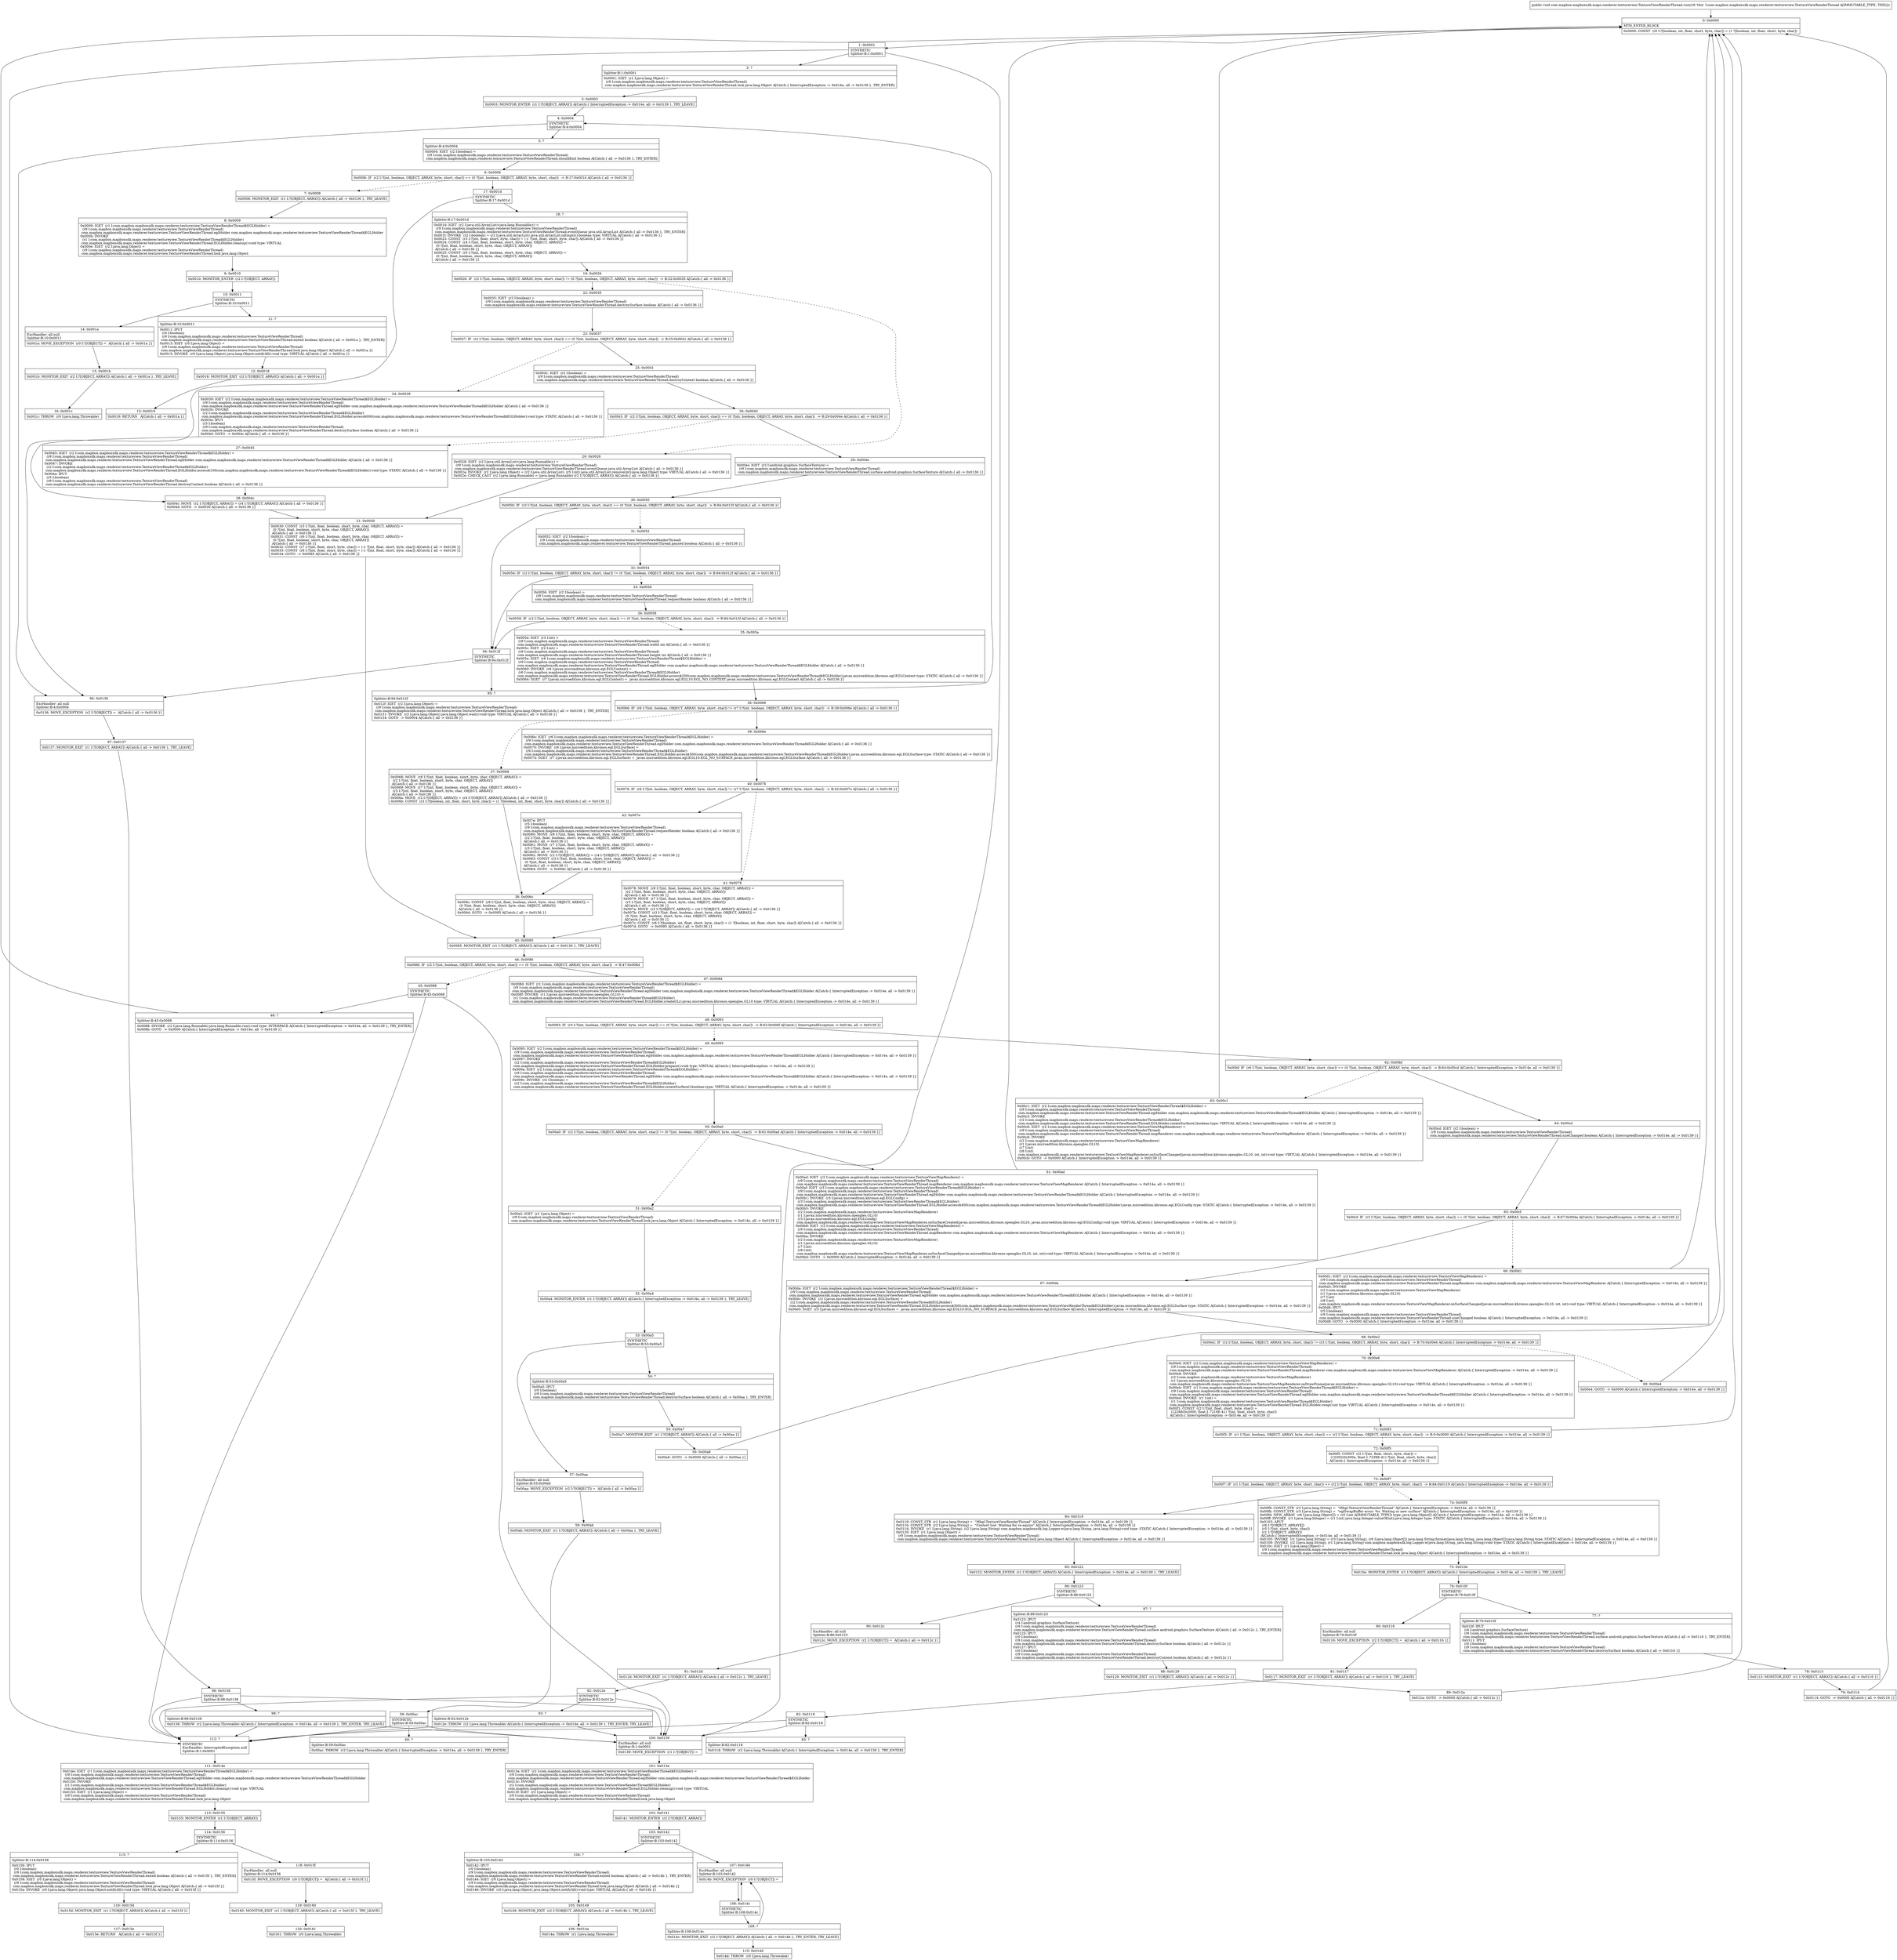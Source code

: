 digraph "CFG forcom.mapbox.mapboxsdk.maps.renderer.textureview.TextureViewRenderThread.run()V" {
Node_0 [shape=record,label="{0\:\ 0x0000|MTH_ENTER_BLOCK\l|0x0000: CONST  (r0 I:?[boolean, int, float, short, byte, char]) = (1 ?[boolean, int, float, short, byte, char]) \l}"];
Node_1 [shape=record,label="{1\:\ 0x0001|SYNTHETIC\lSplitter:B:1:0x0001\l}"];
Node_2 [shape=record,label="{2\:\ ?|Splitter:B:1:0x0001\l|0x0001: IGET  (r1 I:java.lang.Object) = \l  (r9 I:com.mapbox.mapboxsdk.maps.renderer.textureview.TextureViewRenderThread)\l com.mapbox.mapboxsdk.maps.renderer.textureview.TextureViewRenderThread.lock java.lang.Object A[Catch:\{ InterruptedException \-\> 0x014e, all \-\> 0x0139 \}, TRY_ENTER]\l}"];
Node_3 [shape=record,label="{3\:\ 0x0003|0x0003: MONITOR_ENTER  (r1 I:?[OBJECT, ARRAY]) A[Catch:\{ InterruptedException \-\> 0x014e, all \-\> 0x0139 \}, TRY_LEAVE]\l}"];
Node_4 [shape=record,label="{4\:\ 0x0004|SYNTHETIC\lSplitter:B:4:0x0004\l}"];
Node_5 [shape=record,label="{5\:\ ?|Splitter:B:4:0x0004\l|0x0004: IGET  (r2 I:boolean) = \l  (r9 I:com.mapbox.mapboxsdk.maps.renderer.textureview.TextureViewRenderThread)\l com.mapbox.mapboxsdk.maps.renderer.textureview.TextureViewRenderThread.shouldExit boolean A[Catch:\{ all \-\> 0x0136 \}, TRY_ENTER]\l}"];
Node_6 [shape=record,label="{6\:\ 0x0006|0x0006: IF  (r2 I:?[int, boolean, OBJECT, ARRAY, byte, short, char]) == (0 ?[int, boolean, OBJECT, ARRAY, byte, short, char])  \-\> B:17:0x001d A[Catch:\{ all \-\> 0x0136 \}]\l}"];
Node_7 [shape=record,label="{7\:\ 0x0008|0x0008: MONITOR_EXIT  (r1 I:?[OBJECT, ARRAY]) A[Catch:\{ all \-\> 0x0136 \}, TRY_LEAVE]\l}"];
Node_8 [shape=record,label="{8\:\ 0x0009|0x0009: IGET  (r1 I:com.mapbox.mapboxsdk.maps.renderer.textureview.TextureViewRenderThread$EGLHolder) = \l  (r9 I:com.mapbox.mapboxsdk.maps.renderer.textureview.TextureViewRenderThread)\l com.mapbox.mapboxsdk.maps.renderer.textureview.TextureViewRenderThread.eglHolder com.mapbox.mapboxsdk.maps.renderer.textureview.TextureViewRenderThread$EGLHolder \l0x000b: INVOKE  \l  (r1 I:com.mapbox.mapboxsdk.maps.renderer.textureview.TextureViewRenderThread$EGLHolder)\l com.mapbox.mapboxsdk.maps.renderer.textureview.TextureViewRenderThread.EGLHolder.cleanup():void type: VIRTUAL \l0x000e: IGET  (r2 I:java.lang.Object) = \l  (r9 I:com.mapbox.mapboxsdk.maps.renderer.textureview.TextureViewRenderThread)\l com.mapbox.mapboxsdk.maps.renderer.textureview.TextureViewRenderThread.lock java.lang.Object \l}"];
Node_9 [shape=record,label="{9\:\ 0x0010|0x0010: MONITOR_ENTER  (r2 I:?[OBJECT, ARRAY]) \l}"];
Node_10 [shape=record,label="{10\:\ 0x0011|SYNTHETIC\lSplitter:B:10:0x0011\l}"];
Node_11 [shape=record,label="{11\:\ ?|Splitter:B:10:0x0011\l|0x0011: IPUT  \l  (r0 I:boolean)\l  (r9 I:com.mapbox.mapboxsdk.maps.renderer.textureview.TextureViewRenderThread)\l com.mapbox.mapboxsdk.maps.renderer.textureview.TextureViewRenderThread.exited boolean A[Catch:\{ all \-\> 0x001a \}, TRY_ENTER]\l0x0013: IGET  (r0 I:java.lang.Object) = \l  (r9 I:com.mapbox.mapboxsdk.maps.renderer.textureview.TextureViewRenderThread)\l com.mapbox.mapboxsdk.maps.renderer.textureview.TextureViewRenderThread.lock java.lang.Object A[Catch:\{ all \-\> 0x001a \}]\l0x0015: INVOKE  (r0 I:java.lang.Object) java.lang.Object.notifyAll():void type: VIRTUAL A[Catch:\{ all \-\> 0x001a \}]\l}"];
Node_12 [shape=record,label="{12\:\ 0x0018|0x0018: MONITOR_EXIT  (r2 I:?[OBJECT, ARRAY]) A[Catch:\{ all \-\> 0x001a \}]\l}"];
Node_13 [shape=record,label="{13\:\ 0x0019|0x0019: RETURN   A[Catch:\{ all \-\> 0x001a \}]\l}"];
Node_14 [shape=record,label="{14\:\ 0x001a|ExcHandler: all null\lSplitter:B:10:0x0011\l|0x001a: MOVE_EXCEPTION  (r0 I:?[OBJECT]) =  A[Catch:\{ all \-\> 0x001a \}]\l}"];
Node_15 [shape=record,label="{15\:\ 0x001b|0x001b: MONITOR_EXIT  (r2 I:?[OBJECT, ARRAY]) A[Catch:\{ all \-\> 0x001a \}, TRY_LEAVE]\l}"];
Node_16 [shape=record,label="{16\:\ 0x001c|0x001c: THROW  (r0 I:java.lang.Throwable) \l}"];
Node_17 [shape=record,label="{17\:\ 0x001d|SYNTHETIC\lSplitter:B:17:0x001d\l}"];
Node_18 [shape=record,label="{18\:\ ?|Splitter:B:17:0x001d\l|0x001d: IGET  (r2 I:java.util.ArrayList\<java.lang.Runnable\>) = \l  (r9 I:com.mapbox.mapboxsdk.maps.renderer.textureview.TextureViewRenderThread)\l com.mapbox.mapboxsdk.maps.renderer.textureview.TextureViewRenderThread.eventQueue java.util.ArrayList A[Catch:\{ all \-\> 0x0136 \}, TRY_ENTER]\l0x001f: INVOKE  (r2 I:boolean) = (r2 I:java.util.ArrayList) java.util.ArrayList.isEmpty():boolean type: VIRTUAL A[Catch:\{ all \-\> 0x0136 \}]\l0x0023: CONST  (r3 I:?[int, float, short, byte, char]) = (\-1 ?[int, float, short, byte, char]) A[Catch:\{ all \-\> 0x0136 \}]\l0x0024: CONST  (r4 I:?[int, float, boolean, short, byte, char, OBJECT, ARRAY]) = \l  (0 ?[int, float, boolean, short, byte, char, OBJECT, ARRAY])\l A[Catch:\{ all \-\> 0x0136 \}]\l0x0025: CONST  (r5 I:?[int, float, boolean, short, byte, char, OBJECT, ARRAY]) = \l  (0 ?[int, float, boolean, short, byte, char, OBJECT, ARRAY])\l A[Catch:\{ all \-\> 0x0136 \}]\l}"];
Node_19 [shape=record,label="{19\:\ 0x0026|0x0026: IF  (r2 I:?[int, boolean, OBJECT, ARRAY, byte, short, char]) != (0 ?[int, boolean, OBJECT, ARRAY, byte, short, char])  \-\> B:22:0x0035 A[Catch:\{ all \-\> 0x0136 \}]\l}"];
Node_20 [shape=record,label="{20\:\ 0x0028|0x0028: IGET  (r2 I:java.util.ArrayList\<java.lang.Runnable\>) = \l  (r9 I:com.mapbox.mapboxsdk.maps.renderer.textureview.TextureViewRenderThread)\l com.mapbox.mapboxsdk.maps.renderer.textureview.TextureViewRenderThread.eventQueue java.util.ArrayList A[Catch:\{ all \-\> 0x0136 \}]\l0x002a: INVOKE  (r2 I:java.lang.Object) = (r2 I:java.util.ArrayList), (r5 I:int) java.util.ArrayList.remove(int):java.lang.Object type: VIRTUAL A[Catch:\{ all \-\> 0x0136 \}]\l0x002e: CHECK_CAST  (r2 I:java.lang.Runnable) = (java.lang.Runnable) (r2 I:?[OBJECT, ARRAY]) A[Catch:\{ all \-\> 0x0136 \}]\l}"];
Node_21 [shape=record,label="{21\:\ 0x0030|0x0030: CONST  (r3 I:?[int, float, boolean, short, byte, char, OBJECT, ARRAY]) = \l  (0 ?[int, float, boolean, short, byte, char, OBJECT, ARRAY])\l A[Catch:\{ all \-\> 0x0136 \}]\l0x0031: CONST  (r6 I:?[int, float, boolean, short, byte, char, OBJECT, ARRAY]) = \l  (0 ?[int, float, boolean, short, byte, char, OBJECT, ARRAY])\l A[Catch:\{ all \-\> 0x0136 \}]\l0x0032: CONST  (r7 I:?[int, float, short, byte, char]) = (\-1 ?[int, float, short, byte, char]) A[Catch:\{ all \-\> 0x0136 \}]\l0x0033: CONST  (r8 I:?[int, float, short, byte, char]) = (\-1 ?[int, float, short, byte, char]) A[Catch:\{ all \-\> 0x0136 \}]\l0x0034: GOTO  \-\> 0x0085 A[Catch:\{ all \-\> 0x0136 \}]\l}"];
Node_22 [shape=record,label="{22\:\ 0x0035|0x0035: IGET  (r2 I:boolean) = \l  (r9 I:com.mapbox.mapboxsdk.maps.renderer.textureview.TextureViewRenderThread)\l com.mapbox.mapboxsdk.maps.renderer.textureview.TextureViewRenderThread.destroySurface boolean A[Catch:\{ all \-\> 0x0136 \}]\l}"];
Node_23 [shape=record,label="{23\:\ 0x0037|0x0037: IF  (r2 I:?[int, boolean, OBJECT, ARRAY, byte, short, char]) == (0 ?[int, boolean, OBJECT, ARRAY, byte, short, char])  \-\> B:25:0x0041 A[Catch:\{ all \-\> 0x0136 \}]\l}"];
Node_24 [shape=record,label="{24\:\ 0x0039|0x0039: IGET  (r2 I:com.mapbox.mapboxsdk.maps.renderer.textureview.TextureViewRenderThread$EGLHolder) = \l  (r9 I:com.mapbox.mapboxsdk.maps.renderer.textureview.TextureViewRenderThread)\l com.mapbox.mapboxsdk.maps.renderer.textureview.TextureViewRenderThread.eglHolder com.mapbox.mapboxsdk.maps.renderer.textureview.TextureViewRenderThread$EGLHolder A[Catch:\{ all \-\> 0x0136 \}]\l0x003b: INVOKE  \l  (r2 I:com.mapbox.mapboxsdk.maps.renderer.textureview.TextureViewRenderThread$EGLHolder)\l com.mapbox.mapboxsdk.maps.renderer.textureview.TextureViewRenderThread.EGLHolder.access$000(com.mapbox.mapboxsdk.maps.renderer.textureview.TextureViewRenderThread$EGLHolder):void type: STATIC A[Catch:\{ all \-\> 0x0136 \}]\l0x003e: IPUT  \l  (r5 I:boolean)\l  (r9 I:com.mapbox.mapboxsdk.maps.renderer.textureview.TextureViewRenderThread)\l com.mapbox.mapboxsdk.maps.renderer.textureview.TextureViewRenderThread.destroySurface boolean A[Catch:\{ all \-\> 0x0136 \}]\l0x0040: GOTO  \-\> 0x004c A[Catch:\{ all \-\> 0x0136 \}]\l}"];
Node_25 [shape=record,label="{25\:\ 0x0041|0x0041: IGET  (r2 I:boolean) = \l  (r9 I:com.mapbox.mapboxsdk.maps.renderer.textureview.TextureViewRenderThread)\l com.mapbox.mapboxsdk.maps.renderer.textureview.TextureViewRenderThread.destroyContext boolean A[Catch:\{ all \-\> 0x0136 \}]\l}"];
Node_26 [shape=record,label="{26\:\ 0x0043|0x0043: IF  (r2 I:?[int, boolean, OBJECT, ARRAY, byte, short, char]) == (0 ?[int, boolean, OBJECT, ARRAY, byte, short, char])  \-\> B:29:0x004e A[Catch:\{ all \-\> 0x0136 \}]\l}"];
Node_27 [shape=record,label="{27\:\ 0x0045|0x0045: IGET  (r2 I:com.mapbox.mapboxsdk.maps.renderer.textureview.TextureViewRenderThread$EGLHolder) = \l  (r9 I:com.mapbox.mapboxsdk.maps.renderer.textureview.TextureViewRenderThread)\l com.mapbox.mapboxsdk.maps.renderer.textureview.TextureViewRenderThread.eglHolder com.mapbox.mapboxsdk.maps.renderer.textureview.TextureViewRenderThread$EGLHolder A[Catch:\{ all \-\> 0x0136 \}]\l0x0047: INVOKE  \l  (r2 I:com.mapbox.mapboxsdk.maps.renderer.textureview.TextureViewRenderThread$EGLHolder)\l com.mapbox.mapboxsdk.maps.renderer.textureview.TextureViewRenderThread.EGLHolder.access$100(com.mapbox.mapboxsdk.maps.renderer.textureview.TextureViewRenderThread$EGLHolder):void type: STATIC A[Catch:\{ all \-\> 0x0136 \}]\l0x004a: IPUT  \l  (r5 I:boolean)\l  (r9 I:com.mapbox.mapboxsdk.maps.renderer.textureview.TextureViewRenderThread)\l com.mapbox.mapboxsdk.maps.renderer.textureview.TextureViewRenderThread.destroyContext boolean A[Catch:\{ all \-\> 0x0136 \}]\l}"];
Node_28 [shape=record,label="{28\:\ 0x004c|0x004c: MOVE  (r2 I:?[OBJECT, ARRAY]) = (r4 I:?[OBJECT, ARRAY]) A[Catch:\{ all \-\> 0x0136 \}]\l0x004d: GOTO  \-\> 0x0030 A[Catch:\{ all \-\> 0x0136 \}]\l}"];
Node_29 [shape=record,label="{29\:\ 0x004e|0x004e: IGET  (r2 I:android.graphics.SurfaceTexture) = \l  (r9 I:com.mapbox.mapboxsdk.maps.renderer.textureview.TextureViewRenderThread)\l com.mapbox.mapboxsdk.maps.renderer.textureview.TextureViewRenderThread.surface android.graphics.SurfaceTexture A[Catch:\{ all \-\> 0x0136 \}]\l}"];
Node_30 [shape=record,label="{30\:\ 0x0050|0x0050: IF  (r2 I:?[int, boolean, OBJECT, ARRAY, byte, short, char]) == (0 ?[int, boolean, OBJECT, ARRAY, byte, short, char])  \-\> B:94:0x012f A[Catch:\{ all \-\> 0x0136 \}]\l}"];
Node_31 [shape=record,label="{31\:\ 0x0052|0x0052: IGET  (r2 I:boolean) = \l  (r9 I:com.mapbox.mapboxsdk.maps.renderer.textureview.TextureViewRenderThread)\l com.mapbox.mapboxsdk.maps.renderer.textureview.TextureViewRenderThread.paused boolean A[Catch:\{ all \-\> 0x0136 \}]\l}"];
Node_32 [shape=record,label="{32\:\ 0x0054|0x0054: IF  (r2 I:?[int, boolean, OBJECT, ARRAY, byte, short, char]) != (0 ?[int, boolean, OBJECT, ARRAY, byte, short, char])  \-\> B:94:0x012f A[Catch:\{ all \-\> 0x0136 \}]\l}"];
Node_33 [shape=record,label="{33\:\ 0x0056|0x0056: IGET  (r2 I:boolean) = \l  (r9 I:com.mapbox.mapboxsdk.maps.renderer.textureview.TextureViewRenderThread)\l com.mapbox.mapboxsdk.maps.renderer.textureview.TextureViewRenderThread.requestRender boolean A[Catch:\{ all \-\> 0x0136 \}]\l}"];
Node_34 [shape=record,label="{34\:\ 0x0058|0x0058: IF  (r2 I:?[int, boolean, OBJECT, ARRAY, byte, short, char]) == (0 ?[int, boolean, OBJECT, ARRAY, byte, short, char])  \-\> B:94:0x012f A[Catch:\{ all \-\> 0x0136 \}]\l}"];
Node_35 [shape=record,label="{35\:\ 0x005a|0x005a: IGET  (r3 I:int) = \l  (r9 I:com.mapbox.mapboxsdk.maps.renderer.textureview.TextureViewRenderThread)\l com.mapbox.mapboxsdk.maps.renderer.textureview.TextureViewRenderThread.width int A[Catch:\{ all \-\> 0x0136 \}]\l0x005c: IGET  (r2 I:int) = \l  (r9 I:com.mapbox.mapboxsdk.maps.renderer.textureview.TextureViewRenderThread)\l com.mapbox.mapboxsdk.maps.renderer.textureview.TextureViewRenderThread.height int A[Catch:\{ all \-\> 0x0136 \}]\l0x005e: IGET  (r6 I:com.mapbox.mapboxsdk.maps.renderer.textureview.TextureViewRenderThread$EGLHolder) = \l  (r9 I:com.mapbox.mapboxsdk.maps.renderer.textureview.TextureViewRenderThread)\l com.mapbox.mapboxsdk.maps.renderer.textureview.TextureViewRenderThread.eglHolder com.mapbox.mapboxsdk.maps.renderer.textureview.TextureViewRenderThread$EGLHolder A[Catch:\{ all \-\> 0x0136 \}]\l0x0060: INVOKE  (r6 I:javax.microedition.khronos.egl.EGLContext) = \l  (r6 I:com.mapbox.mapboxsdk.maps.renderer.textureview.TextureViewRenderThread$EGLHolder)\l com.mapbox.mapboxsdk.maps.renderer.textureview.TextureViewRenderThread.EGLHolder.access$200(com.mapbox.mapboxsdk.maps.renderer.textureview.TextureViewRenderThread$EGLHolder):javax.microedition.khronos.egl.EGLContext type: STATIC A[Catch:\{ all \-\> 0x0136 \}]\l0x0064: SGET  (r7 I:javax.microedition.khronos.egl.EGLContext) =  javax.microedition.khronos.egl.EGL10.EGL_NO_CONTEXT javax.microedition.khronos.egl.EGLContext A[Catch:\{ all \-\> 0x0136 \}]\l}"];
Node_36 [shape=record,label="{36\:\ 0x0066|0x0066: IF  (r6 I:?[int, boolean, OBJECT, ARRAY, byte, short, char]) != (r7 I:?[int, boolean, OBJECT, ARRAY, byte, short, char])  \-\> B:39:0x006e A[Catch:\{ all \-\> 0x0136 \}]\l}"];
Node_37 [shape=record,label="{37\:\ 0x0068|0x0068: MOVE  (r8 I:?[int, float, boolean, short, byte, char, OBJECT, ARRAY]) = \l  (r2 I:?[int, float, boolean, short, byte, char, OBJECT, ARRAY])\l A[Catch:\{ all \-\> 0x0136 \}]\l0x0069: MOVE  (r7 I:?[int, float, boolean, short, byte, char, OBJECT, ARRAY]) = \l  (r3 I:?[int, float, boolean, short, byte, char, OBJECT, ARRAY])\l A[Catch:\{ all \-\> 0x0136 \}]\l0x006a: MOVE  (r2 I:?[OBJECT, ARRAY]) = (r4 I:?[OBJECT, ARRAY]) A[Catch:\{ all \-\> 0x0136 \}]\l0x006b: CONST  (r3 I:?[boolean, int, float, short, byte, char]) = (1 ?[boolean, int, float, short, byte, char]) A[Catch:\{ all \-\> 0x0136 \}]\l}"];
Node_38 [shape=record,label="{38\:\ 0x006c|0x006c: CONST  (r6 I:?[int, float, boolean, short, byte, char, OBJECT, ARRAY]) = \l  (0 ?[int, float, boolean, short, byte, char, OBJECT, ARRAY])\l A[Catch:\{ all \-\> 0x0136 \}]\l0x006d: GOTO  \-\> 0x0085 A[Catch:\{ all \-\> 0x0136 \}]\l}"];
Node_39 [shape=record,label="{39\:\ 0x006e|0x006e: IGET  (r6 I:com.mapbox.mapboxsdk.maps.renderer.textureview.TextureViewRenderThread$EGLHolder) = \l  (r9 I:com.mapbox.mapboxsdk.maps.renderer.textureview.TextureViewRenderThread)\l com.mapbox.mapboxsdk.maps.renderer.textureview.TextureViewRenderThread.eglHolder com.mapbox.mapboxsdk.maps.renderer.textureview.TextureViewRenderThread$EGLHolder A[Catch:\{ all \-\> 0x0136 \}]\l0x0070: INVOKE  (r6 I:javax.microedition.khronos.egl.EGLSurface) = \l  (r6 I:com.mapbox.mapboxsdk.maps.renderer.textureview.TextureViewRenderThread$EGLHolder)\l com.mapbox.mapboxsdk.maps.renderer.textureview.TextureViewRenderThread.EGLHolder.access$300(com.mapbox.mapboxsdk.maps.renderer.textureview.TextureViewRenderThread$EGLHolder):javax.microedition.khronos.egl.EGLSurface type: STATIC A[Catch:\{ all \-\> 0x0136 \}]\l0x0074: SGET  (r7 I:javax.microedition.khronos.egl.EGLSurface) =  javax.microedition.khronos.egl.EGL10.EGL_NO_SURFACE javax.microedition.khronos.egl.EGLSurface A[Catch:\{ all \-\> 0x0136 \}]\l}"];
Node_40 [shape=record,label="{40\:\ 0x0076|0x0076: IF  (r6 I:?[int, boolean, OBJECT, ARRAY, byte, short, char]) != (r7 I:?[int, boolean, OBJECT, ARRAY, byte, short, char])  \-\> B:42:0x007e A[Catch:\{ all \-\> 0x0136 \}]\l}"];
Node_41 [shape=record,label="{41\:\ 0x0078|0x0078: MOVE  (r8 I:?[int, float, boolean, short, byte, char, OBJECT, ARRAY]) = \l  (r2 I:?[int, float, boolean, short, byte, char, OBJECT, ARRAY])\l A[Catch:\{ all \-\> 0x0136 \}]\l0x0079: MOVE  (r7 I:?[int, float, boolean, short, byte, char, OBJECT, ARRAY]) = \l  (r3 I:?[int, float, boolean, short, byte, char, OBJECT, ARRAY])\l A[Catch:\{ all \-\> 0x0136 \}]\l0x007a: MOVE  (r2 I:?[OBJECT, ARRAY]) = (r4 I:?[OBJECT, ARRAY]) A[Catch:\{ all \-\> 0x0136 \}]\l0x007b: CONST  (r3 I:?[int, float, boolean, short, byte, char, OBJECT, ARRAY]) = \l  (0 ?[int, float, boolean, short, byte, char, OBJECT, ARRAY])\l A[Catch:\{ all \-\> 0x0136 \}]\l0x007c: CONST  (r6 I:?[boolean, int, float, short, byte, char]) = (1 ?[boolean, int, float, short, byte, char]) A[Catch:\{ all \-\> 0x0136 \}]\l0x007d: GOTO  \-\> 0x0085 A[Catch:\{ all \-\> 0x0136 \}]\l}"];
Node_42 [shape=record,label="{42\:\ 0x007e|0x007e: IPUT  \l  (r5 I:boolean)\l  (r9 I:com.mapbox.mapboxsdk.maps.renderer.textureview.TextureViewRenderThread)\l com.mapbox.mapboxsdk.maps.renderer.textureview.TextureViewRenderThread.requestRender boolean A[Catch:\{ all \-\> 0x0136 \}]\l0x0080: MOVE  (r8 I:?[int, float, boolean, short, byte, char, OBJECT, ARRAY]) = \l  (r2 I:?[int, float, boolean, short, byte, char, OBJECT, ARRAY])\l A[Catch:\{ all \-\> 0x0136 \}]\l0x0081: MOVE  (r7 I:?[int, float, boolean, short, byte, char, OBJECT, ARRAY]) = \l  (r3 I:?[int, float, boolean, short, byte, char, OBJECT, ARRAY])\l A[Catch:\{ all \-\> 0x0136 \}]\l0x0082: MOVE  (r2 I:?[OBJECT, ARRAY]) = (r4 I:?[OBJECT, ARRAY]) A[Catch:\{ all \-\> 0x0136 \}]\l0x0083: CONST  (r3 I:?[int, float, boolean, short, byte, char, OBJECT, ARRAY]) = \l  (0 ?[int, float, boolean, short, byte, char, OBJECT, ARRAY])\l A[Catch:\{ all \-\> 0x0136 \}]\l0x0084: GOTO  \-\> 0x006c A[Catch:\{ all \-\> 0x0136 \}]\l}"];
Node_43 [shape=record,label="{43\:\ 0x0085|0x0085: MONITOR_EXIT  (r1 I:?[OBJECT, ARRAY]) A[Catch:\{ all \-\> 0x0136 \}, TRY_LEAVE]\l}"];
Node_44 [shape=record,label="{44\:\ 0x0086|0x0086: IF  (r2 I:?[int, boolean, OBJECT, ARRAY, byte, short, char]) == (0 ?[int, boolean, OBJECT, ARRAY, byte, short, char])  \-\> B:47:0x008d \l}"];
Node_45 [shape=record,label="{45\:\ 0x0088|SYNTHETIC\lSplitter:B:45:0x0088\l}"];
Node_46 [shape=record,label="{46\:\ ?|Splitter:B:45:0x0088\l|0x0088: INVOKE  (r2 I:java.lang.Runnable) java.lang.Runnable.run():void type: INTERFACE A[Catch:\{ InterruptedException \-\> 0x014e, all \-\> 0x0139 \}, TRY_ENTER]\l0x008b: GOTO  \-\> 0x0000 A[Catch:\{ InterruptedException \-\> 0x014e, all \-\> 0x0139 \}]\l}"];
Node_47 [shape=record,label="{47\:\ 0x008d|0x008d: IGET  (r1 I:com.mapbox.mapboxsdk.maps.renderer.textureview.TextureViewRenderThread$EGLHolder) = \l  (r9 I:com.mapbox.mapboxsdk.maps.renderer.textureview.TextureViewRenderThread)\l com.mapbox.mapboxsdk.maps.renderer.textureview.TextureViewRenderThread.eglHolder com.mapbox.mapboxsdk.maps.renderer.textureview.TextureViewRenderThread$EGLHolder A[Catch:\{ InterruptedException \-\> 0x014e, all \-\> 0x0139 \}]\l0x008f: INVOKE  (r1 I:javax.microedition.khronos.opengles.GL10) = \l  (r1 I:com.mapbox.mapboxsdk.maps.renderer.textureview.TextureViewRenderThread$EGLHolder)\l com.mapbox.mapboxsdk.maps.renderer.textureview.TextureViewRenderThread.EGLHolder.createGL():javax.microedition.khronos.opengles.GL10 type: VIRTUAL A[Catch:\{ InterruptedException \-\> 0x014e, all \-\> 0x0139 \}]\l}"];
Node_48 [shape=record,label="{48\:\ 0x0093|0x0093: IF  (r3 I:?[int, boolean, OBJECT, ARRAY, byte, short, char]) == (0 ?[int, boolean, OBJECT, ARRAY, byte, short, char])  \-\> B:62:0x00bf A[Catch:\{ InterruptedException \-\> 0x014e, all \-\> 0x0139 \}]\l}"];
Node_49 [shape=record,label="{49\:\ 0x0095|0x0095: IGET  (r2 I:com.mapbox.mapboxsdk.maps.renderer.textureview.TextureViewRenderThread$EGLHolder) = \l  (r9 I:com.mapbox.mapboxsdk.maps.renderer.textureview.TextureViewRenderThread)\l com.mapbox.mapboxsdk.maps.renderer.textureview.TextureViewRenderThread.eglHolder com.mapbox.mapboxsdk.maps.renderer.textureview.TextureViewRenderThread$EGLHolder A[Catch:\{ InterruptedException \-\> 0x014e, all \-\> 0x0139 \}]\l0x0097: INVOKE  \l  (r2 I:com.mapbox.mapboxsdk.maps.renderer.textureview.TextureViewRenderThread$EGLHolder)\l com.mapbox.mapboxsdk.maps.renderer.textureview.TextureViewRenderThread.EGLHolder.prepare():void type: VIRTUAL A[Catch:\{ InterruptedException \-\> 0x014e, all \-\> 0x0139 \}]\l0x009a: IGET  (r2 I:com.mapbox.mapboxsdk.maps.renderer.textureview.TextureViewRenderThread$EGLHolder) = \l  (r9 I:com.mapbox.mapboxsdk.maps.renderer.textureview.TextureViewRenderThread)\l com.mapbox.mapboxsdk.maps.renderer.textureview.TextureViewRenderThread.eglHolder com.mapbox.mapboxsdk.maps.renderer.textureview.TextureViewRenderThread$EGLHolder A[Catch:\{ InterruptedException \-\> 0x014e, all \-\> 0x0139 \}]\l0x009c: INVOKE  (r2 I:boolean) = \l  (r2 I:com.mapbox.mapboxsdk.maps.renderer.textureview.TextureViewRenderThread$EGLHolder)\l com.mapbox.mapboxsdk.maps.renderer.textureview.TextureViewRenderThread.EGLHolder.createSurface():boolean type: VIRTUAL A[Catch:\{ InterruptedException \-\> 0x014e, all \-\> 0x0139 \}]\l}"];
Node_50 [shape=record,label="{50\:\ 0x00a0|0x00a0: IF  (r2 I:?[int, boolean, OBJECT, ARRAY, byte, short, char]) != (0 ?[int, boolean, OBJECT, ARRAY, byte, short, char])  \-\> B:61:0x00ad A[Catch:\{ InterruptedException \-\> 0x014e, all \-\> 0x0139 \}]\l}"];
Node_51 [shape=record,label="{51\:\ 0x00a2|0x00a2: IGET  (r1 I:java.lang.Object) = \l  (r9 I:com.mapbox.mapboxsdk.maps.renderer.textureview.TextureViewRenderThread)\l com.mapbox.mapboxsdk.maps.renderer.textureview.TextureViewRenderThread.lock java.lang.Object A[Catch:\{ InterruptedException \-\> 0x014e, all \-\> 0x0139 \}]\l}"];
Node_52 [shape=record,label="{52\:\ 0x00a4|0x00a4: MONITOR_ENTER  (r1 I:?[OBJECT, ARRAY]) A[Catch:\{ InterruptedException \-\> 0x014e, all \-\> 0x0139 \}, TRY_LEAVE]\l}"];
Node_53 [shape=record,label="{53\:\ 0x00a5|SYNTHETIC\lSplitter:B:53:0x00a5\l}"];
Node_54 [shape=record,label="{54\:\ ?|Splitter:B:53:0x00a5\l|0x00a5: IPUT  \l  (r0 I:boolean)\l  (r9 I:com.mapbox.mapboxsdk.maps.renderer.textureview.TextureViewRenderThread)\l com.mapbox.mapboxsdk.maps.renderer.textureview.TextureViewRenderThread.destroySurface boolean A[Catch:\{ all \-\> 0x00aa \}, TRY_ENTER]\l}"];
Node_55 [shape=record,label="{55\:\ 0x00a7|0x00a7: MONITOR_EXIT  (r1 I:?[OBJECT, ARRAY]) A[Catch:\{ all \-\> 0x00aa \}]\l}"];
Node_56 [shape=record,label="{56\:\ 0x00a8|0x00a8: GOTO  \-\> 0x0000 A[Catch:\{ all \-\> 0x00aa \}]\l}"];
Node_57 [shape=record,label="{57\:\ 0x00aa|ExcHandler: all null\lSplitter:B:53:0x00a5\l|0x00aa: MOVE_EXCEPTION  (r2 I:?[OBJECT]) =  A[Catch:\{ all \-\> 0x00aa \}]\l}"];
Node_58 [shape=record,label="{58\:\ 0x00ab|0x00ab: MONITOR_EXIT  (r1 I:?[OBJECT, ARRAY]) A[Catch:\{ all \-\> 0x00aa \}, TRY_LEAVE]\l}"];
Node_59 [shape=record,label="{59\:\ 0x00ac|SYNTHETIC\lSplitter:B:59:0x00ac\l}"];
Node_60 [shape=record,label="{60\:\ ?|Splitter:B:59:0x00ac\l|0x00ac: THROW  (r2 I:java.lang.Throwable) A[Catch:\{ InterruptedException \-\> 0x014e, all \-\> 0x0139 \}, TRY_ENTER]\l}"];
Node_61 [shape=record,label="{61\:\ 0x00ad|0x00ad: IGET  (r2 I:com.mapbox.mapboxsdk.maps.renderer.textureview.TextureViewMapRenderer) = \l  (r9 I:com.mapbox.mapboxsdk.maps.renderer.textureview.TextureViewRenderThread)\l com.mapbox.mapboxsdk.maps.renderer.textureview.TextureViewRenderThread.mapRenderer com.mapbox.mapboxsdk.maps.renderer.textureview.TextureViewMapRenderer A[Catch:\{ InterruptedException \-\> 0x014e, all \-\> 0x0139 \}]\l0x00af: IGET  (r3 I:com.mapbox.mapboxsdk.maps.renderer.textureview.TextureViewRenderThread$EGLHolder) = \l  (r9 I:com.mapbox.mapboxsdk.maps.renderer.textureview.TextureViewRenderThread)\l com.mapbox.mapboxsdk.maps.renderer.textureview.TextureViewRenderThread.eglHolder com.mapbox.mapboxsdk.maps.renderer.textureview.TextureViewRenderThread$EGLHolder A[Catch:\{ InterruptedException \-\> 0x014e, all \-\> 0x0139 \}]\l0x00b1: INVOKE  (r3 I:javax.microedition.khronos.egl.EGLConfig) = \l  (r3 I:com.mapbox.mapboxsdk.maps.renderer.textureview.TextureViewRenderThread$EGLHolder)\l com.mapbox.mapboxsdk.maps.renderer.textureview.TextureViewRenderThread.EGLHolder.access$400(com.mapbox.mapboxsdk.maps.renderer.textureview.TextureViewRenderThread$EGLHolder):javax.microedition.khronos.egl.EGLConfig type: STATIC A[Catch:\{ InterruptedException \-\> 0x014e, all \-\> 0x0139 \}]\l0x00b5: INVOKE  \l  (r2 I:com.mapbox.mapboxsdk.maps.renderer.textureview.TextureViewMapRenderer)\l  (r1 I:javax.microedition.khronos.opengles.GL10)\l  (r3 I:javax.microedition.khronos.egl.EGLConfig)\l com.mapbox.mapboxsdk.maps.renderer.textureview.TextureViewMapRenderer.onSurfaceCreated(javax.microedition.khronos.opengles.GL10, javax.microedition.khronos.egl.EGLConfig):void type: VIRTUAL A[Catch:\{ InterruptedException \-\> 0x014e, all \-\> 0x0139 \}]\l0x00b8: IGET  (r2 I:com.mapbox.mapboxsdk.maps.renderer.textureview.TextureViewMapRenderer) = \l  (r9 I:com.mapbox.mapboxsdk.maps.renderer.textureview.TextureViewRenderThread)\l com.mapbox.mapboxsdk.maps.renderer.textureview.TextureViewRenderThread.mapRenderer com.mapbox.mapboxsdk.maps.renderer.textureview.TextureViewMapRenderer A[Catch:\{ InterruptedException \-\> 0x014e, all \-\> 0x0139 \}]\l0x00ba: INVOKE  \l  (r2 I:com.mapbox.mapboxsdk.maps.renderer.textureview.TextureViewMapRenderer)\l  (r1 I:javax.microedition.khronos.opengles.GL10)\l  (r7 I:int)\l  (r8 I:int)\l com.mapbox.mapboxsdk.maps.renderer.textureview.TextureViewMapRenderer.onSurfaceChanged(javax.microedition.khronos.opengles.GL10, int, int):void type: VIRTUAL A[Catch:\{ InterruptedException \-\> 0x014e, all \-\> 0x0139 \}]\l0x00bd: GOTO  \-\> 0x0000 A[Catch:\{ InterruptedException \-\> 0x014e, all \-\> 0x0139 \}]\l}"];
Node_62 [shape=record,label="{62\:\ 0x00bf|0x00bf: IF  (r6 I:?[int, boolean, OBJECT, ARRAY, byte, short, char]) == (0 ?[int, boolean, OBJECT, ARRAY, byte, short, char])  \-\> B:64:0x00cd A[Catch:\{ InterruptedException \-\> 0x014e, all \-\> 0x0139 \}]\l}"];
Node_63 [shape=record,label="{63\:\ 0x00c1|0x00c1: IGET  (r2 I:com.mapbox.mapboxsdk.maps.renderer.textureview.TextureViewRenderThread$EGLHolder) = \l  (r9 I:com.mapbox.mapboxsdk.maps.renderer.textureview.TextureViewRenderThread)\l com.mapbox.mapboxsdk.maps.renderer.textureview.TextureViewRenderThread.eglHolder com.mapbox.mapboxsdk.maps.renderer.textureview.TextureViewRenderThread$EGLHolder A[Catch:\{ InterruptedException \-\> 0x014e, all \-\> 0x0139 \}]\l0x00c3: INVOKE  \l  (r2 I:com.mapbox.mapboxsdk.maps.renderer.textureview.TextureViewRenderThread$EGLHolder)\l com.mapbox.mapboxsdk.maps.renderer.textureview.TextureViewRenderThread.EGLHolder.createSurface():boolean type: VIRTUAL A[Catch:\{ InterruptedException \-\> 0x014e, all \-\> 0x0139 \}]\l0x00c6: IGET  (r2 I:com.mapbox.mapboxsdk.maps.renderer.textureview.TextureViewMapRenderer) = \l  (r9 I:com.mapbox.mapboxsdk.maps.renderer.textureview.TextureViewRenderThread)\l com.mapbox.mapboxsdk.maps.renderer.textureview.TextureViewRenderThread.mapRenderer com.mapbox.mapboxsdk.maps.renderer.textureview.TextureViewMapRenderer A[Catch:\{ InterruptedException \-\> 0x014e, all \-\> 0x0139 \}]\l0x00c8: INVOKE  \l  (r2 I:com.mapbox.mapboxsdk.maps.renderer.textureview.TextureViewMapRenderer)\l  (r1 I:javax.microedition.khronos.opengles.GL10)\l  (r7 I:int)\l  (r8 I:int)\l com.mapbox.mapboxsdk.maps.renderer.textureview.TextureViewMapRenderer.onSurfaceChanged(javax.microedition.khronos.opengles.GL10, int, int):void type: VIRTUAL A[Catch:\{ InterruptedException \-\> 0x014e, all \-\> 0x0139 \}]\l0x00cb: GOTO  \-\> 0x0000 A[Catch:\{ InterruptedException \-\> 0x014e, all \-\> 0x0139 \}]\l}"];
Node_64 [shape=record,label="{64\:\ 0x00cd|0x00cd: IGET  (r2 I:boolean) = \l  (r9 I:com.mapbox.mapboxsdk.maps.renderer.textureview.TextureViewRenderThread)\l com.mapbox.mapboxsdk.maps.renderer.textureview.TextureViewRenderThread.sizeChanged boolean A[Catch:\{ InterruptedException \-\> 0x014e, all \-\> 0x0139 \}]\l}"];
Node_65 [shape=record,label="{65\:\ 0x00cf|0x00cf: IF  (r2 I:?[int, boolean, OBJECT, ARRAY, byte, short, char]) == (0 ?[int, boolean, OBJECT, ARRAY, byte, short, char])  \-\> B:67:0x00da A[Catch:\{ InterruptedException \-\> 0x014e, all \-\> 0x0139 \}]\l}"];
Node_66 [shape=record,label="{66\:\ 0x00d1|0x00d1: IGET  (r2 I:com.mapbox.mapboxsdk.maps.renderer.textureview.TextureViewMapRenderer) = \l  (r9 I:com.mapbox.mapboxsdk.maps.renderer.textureview.TextureViewRenderThread)\l com.mapbox.mapboxsdk.maps.renderer.textureview.TextureViewRenderThread.mapRenderer com.mapbox.mapboxsdk.maps.renderer.textureview.TextureViewMapRenderer A[Catch:\{ InterruptedException \-\> 0x014e, all \-\> 0x0139 \}]\l0x00d3: INVOKE  \l  (r2 I:com.mapbox.mapboxsdk.maps.renderer.textureview.TextureViewMapRenderer)\l  (r1 I:javax.microedition.khronos.opengles.GL10)\l  (r7 I:int)\l  (r8 I:int)\l com.mapbox.mapboxsdk.maps.renderer.textureview.TextureViewMapRenderer.onSurfaceChanged(javax.microedition.khronos.opengles.GL10, int, int):void type: VIRTUAL A[Catch:\{ InterruptedException \-\> 0x014e, all \-\> 0x0139 \}]\l0x00d6: IPUT  \l  (r5 I:boolean)\l  (r9 I:com.mapbox.mapboxsdk.maps.renderer.textureview.TextureViewRenderThread)\l com.mapbox.mapboxsdk.maps.renderer.textureview.TextureViewRenderThread.sizeChanged boolean A[Catch:\{ InterruptedException \-\> 0x014e, all \-\> 0x0139 \}]\l0x00d8: GOTO  \-\> 0x0000 A[Catch:\{ InterruptedException \-\> 0x014e, all \-\> 0x0139 \}]\l}"];
Node_67 [shape=record,label="{67\:\ 0x00da|0x00da: IGET  (r2 I:com.mapbox.mapboxsdk.maps.renderer.textureview.TextureViewRenderThread$EGLHolder) = \l  (r9 I:com.mapbox.mapboxsdk.maps.renderer.textureview.TextureViewRenderThread)\l com.mapbox.mapboxsdk.maps.renderer.textureview.TextureViewRenderThread.eglHolder com.mapbox.mapboxsdk.maps.renderer.textureview.TextureViewRenderThread$EGLHolder A[Catch:\{ InterruptedException \-\> 0x014e, all \-\> 0x0139 \}]\l0x00dc: INVOKE  (r2 I:javax.microedition.khronos.egl.EGLSurface) = \l  (r2 I:com.mapbox.mapboxsdk.maps.renderer.textureview.TextureViewRenderThread$EGLHolder)\l com.mapbox.mapboxsdk.maps.renderer.textureview.TextureViewRenderThread.EGLHolder.access$300(com.mapbox.mapboxsdk.maps.renderer.textureview.TextureViewRenderThread$EGLHolder):javax.microedition.khronos.egl.EGLSurface type: STATIC A[Catch:\{ InterruptedException \-\> 0x014e, all \-\> 0x0139 \}]\l0x00e0: SGET  (r3 I:javax.microedition.khronos.egl.EGLSurface) =  javax.microedition.khronos.egl.EGL10.EGL_NO_SURFACE javax.microedition.khronos.egl.EGLSurface A[Catch:\{ InterruptedException \-\> 0x014e, all \-\> 0x0139 \}]\l}"];
Node_68 [shape=record,label="{68\:\ 0x00e2|0x00e2: IF  (r2 I:?[int, boolean, OBJECT, ARRAY, byte, short, char]) != (r3 I:?[int, boolean, OBJECT, ARRAY, byte, short, char])  \-\> B:70:0x00e6 A[Catch:\{ InterruptedException \-\> 0x014e, all \-\> 0x0139 \}]\l}"];
Node_69 [shape=record,label="{69\:\ 0x00e4|0x00e4: GOTO  \-\> 0x0000 A[Catch:\{ InterruptedException \-\> 0x014e, all \-\> 0x0139 \}]\l}"];
Node_70 [shape=record,label="{70\:\ 0x00e6|0x00e6: IGET  (r2 I:com.mapbox.mapboxsdk.maps.renderer.textureview.TextureViewMapRenderer) = \l  (r9 I:com.mapbox.mapboxsdk.maps.renderer.textureview.TextureViewRenderThread)\l com.mapbox.mapboxsdk.maps.renderer.textureview.TextureViewRenderThread.mapRenderer com.mapbox.mapboxsdk.maps.renderer.textureview.TextureViewMapRenderer A[Catch:\{ InterruptedException \-\> 0x014e, all \-\> 0x0139 \}]\l0x00e8: INVOKE  \l  (r2 I:com.mapbox.mapboxsdk.maps.renderer.textureview.TextureViewMapRenderer)\l  (r1 I:javax.microedition.khronos.opengles.GL10)\l com.mapbox.mapboxsdk.maps.renderer.textureview.TextureViewMapRenderer.onDrawFrame(javax.microedition.khronos.opengles.GL10):void type: VIRTUAL A[Catch:\{ InterruptedException \-\> 0x014e, all \-\> 0x0139 \}]\l0x00eb: IGET  (r1 I:com.mapbox.mapboxsdk.maps.renderer.textureview.TextureViewRenderThread$EGLHolder) = \l  (r9 I:com.mapbox.mapboxsdk.maps.renderer.textureview.TextureViewRenderThread)\l com.mapbox.mapboxsdk.maps.renderer.textureview.TextureViewRenderThread.eglHolder com.mapbox.mapboxsdk.maps.renderer.textureview.TextureViewRenderThread$EGLHolder A[Catch:\{ InterruptedException \-\> 0x014e, all \-\> 0x0139 \}]\l0x00ed: INVOKE  (r1 I:int) = \l  (r1 I:com.mapbox.mapboxsdk.maps.renderer.textureview.TextureViewRenderThread$EGLHolder)\l com.mapbox.mapboxsdk.maps.renderer.textureview.TextureViewRenderThread.EGLHolder.swap():int type: VIRTUAL A[Catch:\{ InterruptedException \-\> 0x014e, all \-\> 0x0139 \}]\l0x00f1: CONST  (r2 I:?[int, float, short, byte, char]) = \l  (12288(0x3000, float:1.7219E\-41) ?[int, float, short, byte, char])\l A[Catch:\{ InterruptedException \-\> 0x014e, all \-\> 0x0139 \}]\l}"];
Node_71 [shape=record,label="{71\:\ 0x00f3|0x00f3: IF  (r1 I:?[int, boolean, OBJECT, ARRAY, byte, short, char]) == (r2 I:?[int, boolean, OBJECT, ARRAY, byte, short, char])  \-\> B:0:0x0000 A[Catch:\{ InterruptedException \-\> 0x014e, all \-\> 0x0139 \}]\l}"];
Node_72 [shape=record,label="{72\:\ 0x00f5|0x00f5: CONST  (r2 I:?[int, float, short, byte, char]) = \l  (12302(0x300e, float:1.7239E\-41) ?[int, float, short, byte, char])\l A[Catch:\{ InterruptedException \-\> 0x014e, all \-\> 0x0139 \}]\l}"];
Node_73 [shape=record,label="{73\:\ 0x00f7|0x00f7: IF  (r1 I:?[int, boolean, OBJECT, ARRAY, byte, short, char]) == (r2 I:?[int, boolean, OBJECT, ARRAY, byte, short, char])  \-\> B:84:0x0119 A[Catch:\{ InterruptedException \-\> 0x014e, all \-\> 0x0139 \}]\l}"];
Node_74 [shape=record,label="{74\:\ 0x00f9|0x00f9: CONST_STR  (r2 I:java.lang.String) =  \"Mbgl\-TextureViewRenderThread\" A[Catch:\{ InterruptedException \-\> 0x014e, all \-\> 0x0139 \}]\l0x00fb: CONST_STR  (r3 I:java.lang.String) =  \"eglSwapBuffer error: %s. Waiting or new surface\" A[Catch:\{ InterruptedException \-\> 0x014e, all \-\> 0x0139 \}]\l0x00fd: NEW_ARRAY  (r6 I:java.lang.Object[]) = (r0 I:int A[IMMUTABLE_TYPE]) type: java.lang.Object[] A[Catch:\{ InterruptedException \-\> 0x014e, all \-\> 0x0139 \}]\l0x00ff: INVOKE  (r1 I:java.lang.Integer) = (r1 I:int) java.lang.Integer.valueOf(int):java.lang.Integer type: STATIC A[Catch:\{ InterruptedException \-\> 0x014e, all \-\> 0x0139 \}]\l0x0103: APUT  \l  (r6 I:?[OBJECT, ARRAY][])\l  (r5 I:?[int, short, byte, char])\l  (r1 I:?[OBJECT, ARRAY])\l A[Catch:\{ InterruptedException \-\> 0x014e, all \-\> 0x0139 \}]\l0x0105: INVOKE  (r1 I:java.lang.String) = (r3 I:java.lang.String), (r6 I:java.lang.Object[]) java.lang.String.format(java.lang.String, java.lang.Object[]):java.lang.String type: STATIC A[Catch:\{ InterruptedException \-\> 0x014e, all \-\> 0x0139 \}]\l0x0109: INVOKE  (r2 I:java.lang.String), (r1 I:java.lang.String) com.mapbox.mapboxsdk.log.Logger.w(java.lang.String, java.lang.String):void type: STATIC A[Catch:\{ InterruptedException \-\> 0x014e, all \-\> 0x0139 \}]\l0x010c: IGET  (r1 I:java.lang.Object) = \l  (r9 I:com.mapbox.mapboxsdk.maps.renderer.textureview.TextureViewRenderThread)\l com.mapbox.mapboxsdk.maps.renderer.textureview.TextureViewRenderThread.lock java.lang.Object A[Catch:\{ InterruptedException \-\> 0x014e, all \-\> 0x0139 \}]\l}"];
Node_75 [shape=record,label="{75\:\ 0x010e|0x010e: MONITOR_ENTER  (r1 I:?[OBJECT, ARRAY]) A[Catch:\{ InterruptedException \-\> 0x014e, all \-\> 0x0139 \}, TRY_LEAVE]\l}"];
Node_76 [shape=record,label="{76\:\ 0x010f|SYNTHETIC\lSplitter:B:76:0x010f\l}"];
Node_77 [shape=record,label="{77\:\ ?|Splitter:B:76:0x010f\l|0x010f: IPUT  \l  (r4 I:android.graphics.SurfaceTexture)\l  (r9 I:com.mapbox.mapboxsdk.maps.renderer.textureview.TextureViewRenderThread)\l com.mapbox.mapboxsdk.maps.renderer.textureview.TextureViewRenderThread.surface android.graphics.SurfaceTexture A[Catch:\{ all \-\> 0x0116 \}, TRY_ENTER]\l0x0111: IPUT  \l  (r0 I:boolean)\l  (r9 I:com.mapbox.mapboxsdk.maps.renderer.textureview.TextureViewRenderThread)\l com.mapbox.mapboxsdk.maps.renderer.textureview.TextureViewRenderThread.destroySurface boolean A[Catch:\{ all \-\> 0x0116 \}]\l}"];
Node_78 [shape=record,label="{78\:\ 0x0113|0x0113: MONITOR_EXIT  (r1 I:?[OBJECT, ARRAY]) A[Catch:\{ all \-\> 0x0116 \}]\l}"];
Node_79 [shape=record,label="{79\:\ 0x0114|0x0114: GOTO  \-\> 0x0000 A[Catch:\{ all \-\> 0x0116 \}]\l}"];
Node_80 [shape=record,label="{80\:\ 0x0116|ExcHandler: all null\lSplitter:B:76:0x010f\l|0x0116: MOVE_EXCEPTION  (r2 I:?[OBJECT]) =  A[Catch:\{ all \-\> 0x0116 \}]\l}"];
Node_81 [shape=record,label="{81\:\ 0x0117|0x0117: MONITOR_EXIT  (r1 I:?[OBJECT, ARRAY]) A[Catch:\{ all \-\> 0x0116 \}, TRY_LEAVE]\l}"];
Node_82 [shape=record,label="{82\:\ 0x0118|SYNTHETIC\lSplitter:B:82:0x0118\l}"];
Node_83 [shape=record,label="{83\:\ ?|Splitter:B:82:0x0118\l|0x0118: THROW  (r2 I:java.lang.Throwable) A[Catch:\{ InterruptedException \-\> 0x014e, all \-\> 0x0139 \}, TRY_ENTER]\l}"];
Node_84 [shape=record,label="{84\:\ 0x0119|0x0119: CONST_STR  (r1 I:java.lang.String) =  \"Mbgl\-TextureViewRenderThread\" A[Catch:\{ InterruptedException \-\> 0x014e, all \-\> 0x0139 \}]\l0x011b: CONST_STR  (r2 I:java.lang.String) =  \"Context lost. Waiting for re\-aquire\" A[Catch:\{ InterruptedException \-\> 0x014e, all \-\> 0x0139 \}]\l0x011d: INVOKE  (r1 I:java.lang.String), (r2 I:java.lang.String) com.mapbox.mapboxsdk.log.Logger.w(java.lang.String, java.lang.String):void type: STATIC A[Catch:\{ InterruptedException \-\> 0x014e, all \-\> 0x0139 \}]\l0x0120: IGET  (r1 I:java.lang.Object) = \l  (r9 I:com.mapbox.mapboxsdk.maps.renderer.textureview.TextureViewRenderThread)\l com.mapbox.mapboxsdk.maps.renderer.textureview.TextureViewRenderThread.lock java.lang.Object A[Catch:\{ InterruptedException \-\> 0x014e, all \-\> 0x0139 \}]\l}"];
Node_85 [shape=record,label="{85\:\ 0x0122|0x0122: MONITOR_ENTER  (r1 I:?[OBJECT, ARRAY]) A[Catch:\{ InterruptedException \-\> 0x014e, all \-\> 0x0139 \}, TRY_LEAVE]\l}"];
Node_86 [shape=record,label="{86\:\ 0x0123|SYNTHETIC\lSplitter:B:86:0x0123\l}"];
Node_87 [shape=record,label="{87\:\ ?|Splitter:B:86:0x0123\l|0x0123: IPUT  \l  (r4 I:android.graphics.SurfaceTexture)\l  (r9 I:com.mapbox.mapboxsdk.maps.renderer.textureview.TextureViewRenderThread)\l com.mapbox.mapboxsdk.maps.renderer.textureview.TextureViewRenderThread.surface android.graphics.SurfaceTexture A[Catch:\{ all \-\> 0x012c \}, TRY_ENTER]\l0x0125: IPUT  \l  (r0 I:boolean)\l  (r9 I:com.mapbox.mapboxsdk.maps.renderer.textureview.TextureViewRenderThread)\l com.mapbox.mapboxsdk.maps.renderer.textureview.TextureViewRenderThread.destroySurface boolean A[Catch:\{ all \-\> 0x012c \}]\l0x0127: IPUT  \l  (r0 I:boolean)\l  (r9 I:com.mapbox.mapboxsdk.maps.renderer.textureview.TextureViewRenderThread)\l com.mapbox.mapboxsdk.maps.renderer.textureview.TextureViewRenderThread.destroyContext boolean A[Catch:\{ all \-\> 0x012c \}]\l}"];
Node_88 [shape=record,label="{88\:\ 0x0129|0x0129: MONITOR_EXIT  (r1 I:?[OBJECT, ARRAY]) A[Catch:\{ all \-\> 0x012c \}]\l}"];
Node_89 [shape=record,label="{89\:\ 0x012a|0x012a: GOTO  \-\> 0x0000 A[Catch:\{ all \-\> 0x012c \}]\l}"];
Node_90 [shape=record,label="{90\:\ 0x012c|ExcHandler: all null\lSplitter:B:86:0x0123\l|0x012c: MOVE_EXCEPTION  (r2 I:?[OBJECT]) =  A[Catch:\{ all \-\> 0x012c \}]\l}"];
Node_91 [shape=record,label="{91\:\ 0x012d|0x012d: MONITOR_EXIT  (r1 I:?[OBJECT, ARRAY]) A[Catch:\{ all \-\> 0x012c \}, TRY_LEAVE]\l}"];
Node_92 [shape=record,label="{92\:\ 0x012e|SYNTHETIC\lSplitter:B:92:0x012e\l}"];
Node_93 [shape=record,label="{93\:\ ?|Splitter:B:92:0x012e\l|0x012e: THROW  (r2 I:java.lang.Throwable) A[Catch:\{ InterruptedException \-\> 0x014e, all \-\> 0x0139 \}, TRY_ENTER, TRY_LEAVE]\l}"];
Node_94 [shape=record,label="{94\:\ 0x012f|SYNTHETIC\lSplitter:B:94:0x012f\l}"];
Node_95 [shape=record,label="{95\:\ ?|Splitter:B:94:0x012f\l|0x012f: IGET  (r2 I:java.lang.Object) = \l  (r9 I:com.mapbox.mapboxsdk.maps.renderer.textureview.TextureViewRenderThread)\l com.mapbox.mapboxsdk.maps.renderer.textureview.TextureViewRenderThread.lock java.lang.Object A[Catch:\{ all \-\> 0x0136 \}, TRY_ENTER]\l0x0131: INVOKE  (r2 I:java.lang.Object) java.lang.Object.wait():void type: VIRTUAL A[Catch:\{ all \-\> 0x0136 \}]\l0x0134: GOTO  \-\> 0x0004 A[Catch:\{ all \-\> 0x0136 \}]\l}"];
Node_96 [shape=record,label="{96\:\ 0x0136|ExcHandler: all null\lSplitter:B:4:0x0004\l|0x0136: MOVE_EXCEPTION  (r2 I:?[OBJECT]) =  A[Catch:\{ all \-\> 0x0136 \}]\l}"];
Node_97 [shape=record,label="{97\:\ 0x0137|0x0137: MONITOR_EXIT  (r1 I:?[OBJECT, ARRAY]) A[Catch:\{ all \-\> 0x0136 \}, TRY_LEAVE]\l}"];
Node_98 [shape=record,label="{98\:\ 0x0138|SYNTHETIC\lSplitter:B:98:0x0138\l}"];
Node_99 [shape=record,label="{99\:\ ?|Splitter:B:98:0x0138\l|0x0138: THROW  (r2 I:java.lang.Throwable) A[Catch:\{ InterruptedException \-\> 0x014e, all \-\> 0x0139 \}, TRY_ENTER, TRY_LEAVE]\l}"];
Node_100 [shape=record,label="{100\:\ 0x0139|ExcHandler: all null\lSplitter:B:1:0x0001\l|0x0139: MOVE_EXCEPTION  (r1 I:?[OBJECT]) =  \l}"];
Node_101 [shape=record,label="{101\:\ 0x013a|0x013a: IGET  (r2 I:com.mapbox.mapboxsdk.maps.renderer.textureview.TextureViewRenderThread$EGLHolder) = \l  (r9 I:com.mapbox.mapboxsdk.maps.renderer.textureview.TextureViewRenderThread)\l com.mapbox.mapboxsdk.maps.renderer.textureview.TextureViewRenderThread.eglHolder com.mapbox.mapboxsdk.maps.renderer.textureview.TextureViewRenderThread$EGLHolder \l0x013c: INVOKE  \l  (r2 I:com.mapbox.mapboxsdk.maps.renderer.textureview.TextureViewRenderThread$EGLHolder)\l com.mapbox.mapboxsdk.maps.renderer.textureview.TextureViewRenderThread.EGLHolder.cleanup():void type: VIRTUAL \l0x013f: IGET  (r2 I:java.lang.Object) = \l  (r9 I:com.mapbox.mapboxsdk.maps.renderer.textureview.TextureViewRenderThread)\l com.mapbox.mapboxsdk.maps.renderer.textureview.TextureViewRenderThread.lock java.lang.Object \l}"];
Node_102 [shape=record,label="{102\:\ 0x0141|0x0141: MONITOR_ENTER  (r2 I:?[OBJECT, ARRAY]) \l}"];
Node_103 [shape=record,label="{103\:\ 0x0142|SYNTHETIC\lSplitter:B:103:0x0142\l}"];
Node_104 [shape=record,label="{104\:\ ?|Splitter:B:103:0x0142\l|0x0142: IPUT  \l  (r0 I:boolean)\l  (r9 I:com.mapbox.mapboxsdk.maps.renderer.textureview.TextureViewRenderThread)\l com.mapbox.mapboxsdk.maps.renderer.textureview.TextureViewRenderThread.exited boolean A[Catch:\{ all \-\> 0x014b \}, TRY_ENTER]\l0x0144: IGET  (r0 I:java.lang.Object) = \l  (r9 I:com.mapbox.mapboxsdk.maps.renderer.textureview.TextureViewRenderThread)\l com.mapbox.mapboxsdk.maps.renderer.textureview.TextureViewRenderThread.lock java.lang.Object A[Catch:\{ all \-\> 0x014b \}]\l0x0146: INVOKE  (r0 I:java.lang.Object) java.lang.Object.notifyAll():void type: VIRTUAL A[Catch:\{ all \-\> 0x014b \}]\l}"];
Node_105 [shape=record,label="{105\:\ 0x0149|0x0149: MONITOR_EXIT  (r2 I:?[OBJECT, ARRAY]) A[Catch:\{ all \-\> 0x014b \}, TRY_LEAVE]\l}"];
Node_106 [shape=record,label="{106\:\ 0x014a|0x014a: THROW  (r1 I:java.lang.Throwable) \l}"];
Node_107 [shape=record,label="{107\:\ 0x014b|ExcHandler: all null\lSplitter:B:103:0x0142\l|0x014b: MOVE_EXCEPTION  (r0 I:?[OBJECT]) =  \l}"];
Node_108 [shape=record,label="{108\:\ 0x014c|SYNTHETIC\lSplitter:B:108:0x014c\l}"];
Node_109 [shape=record,label="{109\:\ ?|Splitter:B:108:0x014c\l|0x014c: MONITOR_EXIT  (r2 I:?[OBJECT, ARRAY]) A[Catch:\{ all \-\> 0x014b \}, TRY_ENTER, TRY_LEAVE]\l}"];
Node_110 [shape=record,label="{110\:\ 0x014d|0x014d: THROW  (r0 I:java.lang.Throwable) \l}"];
Node_111 [shape=record,label="{111\:\ 0x014e|0x014e: IGET  (r1 I:com.mapbox.mapboxsdk.maps.renderer.textureview.TextureViewRenderThread$EGLHolder) = \l  (r9 I:com.mapbox.mapboxsdk.maps.renderer.textureview.TextureViewRenderThread)\l com.mapbox.mapboxsdk.maps.renderer.textureview.TextureViewRenderThread.eglHolder com.mapbox.mapboxsdk.maps.renderer.textureview.TextureViewRenderThread$EGLHolder \l0x0150: INVOKE  \l  (r1 I:com.mapbox.mapboxsdk.maps.renderer.textureview.TextureViewRenderThread$EGLHolder)\l com.mapbox.mapboxsdk.maps.renderer.textureview.TextureViewRenderThread.EGLHolder.cleanup():void type: VIRTUAL \l0x0153: IGET  (r1 I:java.lang.Object) = \l  (r9 I:com.mapbox.mapboxsdk.maps.renderer.textureview.TextureViewRenderThread)\l com.mapbox.mapboxsdk.maps.renderer.textureview.TextureViewRenderThread.lock java.lang.Object \l}"];
Node_112 [shape=record,label="{112\:\ ?|SYNTHETIC\lExcHandler: InterruptedException null\lSplitter:B:1:0x0001\l}"];
Node_113 [shape=record,label="{113\:\ 0x0155|0x0155: MONITOR_ENTER  (r1 I:?[OBJECT, ARRAY]) \l}"];
Node_114 [shape=record,label="{114\:\ 0x0156|SYNTHETIC\lSplitter:B:114:0x0156\l}"];
Node_115 [shape=record,label="{115\:\ ?|Splitter:B:114:0x0156\l|0x0156: IPUT  \l  (r0 I:boolean)\l  (r9 I:com.mapbox.mapboxsdk.maps.renderer.textureview.TextureViewRenderThread)\l com.mapbox.mapboxsdk.maps.renderer.textureview.TextureViewRenderThread.exited boolean A[Catch:\{ all \-\> 0x015f \}, TRY_ENTER]\l0x0158: IGET  (r0 I:java.lang.Object) = \l  (r9 I:com.mapbox.mapboxsdk.maps.renderer.textureview.TextureViewRenderThread)\l com.mapbox.mapboxsdk.maps.renderer.textureview.TextureViewRenderThread.lock java.lang.Object A[Catch:\{ all \-\> 0x015f \}]\l0x015a: INVOKE  (r0 I:java.lang.Object) java.lang.Object.notifyAll():void type: VIRTUAL A[Catch:\{ all \-\> 0x015f \}]\l}"];
Node_116 [shape=record,label="{116\:\ 0x015d|0x015d: MONITOR_EXIT  (r1 I:?[OBJECT, ARRAY]) A[Catch:\{ all \-\> 0x015f \}]\l}"];
Node_117 [shape=record,label="{117\:\ 0x015e|0x015e: RETURN   A[Catch:\{ all \-\> 0x015f \}]\l}"];
Node_118 [shape=record,label="{118\:\ 0x015f|ExcHandler: all null\lSplitter:B:114:0x0156\l|0x015f: MOVE_EXCEPTION  (r0 I:?[OBJECT]) =  A[Catch:\{ all \-\> 0x015f \}]\l}"];
Node_119 [shape=record,label="{119\:\ 0x0160|0x0160: MONITOR_EXIT  (r1 I:?[OBJECT, ARRAY]) A[Catch:\{ all \-\> 0x015f \}, TRY_LEAVE]\l}"];
Node_120 [shape=record,label="{120\:\ 0x0161|0x0161: THROW  (r0 I:java.lang.Throwable) \l}"];
MethodNode[shape=record,label="{public void com.mapbox.mapboxsdk.maps.renderer.textureview.TextureViewRenderThread.run((r9 'this' I:com.mapbox.mapboxsdk.maps.renderer.textureview.TextureViewRenderThread A[IMMUTABLE_TYPE, THIS])) }"];
MethodNode -> Node_0;
Node_0 -> Node_1;
Node_1 -> Node_2;
Node_1 -> Node_112;
Node_1 -> Node_100;
Node_2 -> Node_3;
Node_3 -> Node_4;
Node_4 -> Node_5;
Node_4 -> Node_96;
Node_5 -> Node_6;
Node_6 -> Node_7[style=dashed];
Node_6 -> Node_17;
Node_7 -> Node_8;
Node_8 -> Node_9;
Node_9 -> Node_10;
Node_10 -> Node_11;
Node_10 -> Node_14;
Node_11 -> Node_12;
Node_12 -> Node_13;
Node_14 -> Node_15;
Node_15 -> Node_16;
Node_17 -> Node_18;
Node_17 -> Node_96;
Node_18 -> Node_19;
Node_19 -> Node_20[style=dashed];
Node_19 -> Node_22;
Node_20 -> Node_21;
Node_21 -> Node_43;
Node_22 -> Node_23;
Node_23 -> Node_24[style=dashed];
Node_23 -> Node_25;
Node_24 -> Node_28;
Node_25 -> Node_26;
Node_26 -> Node_27[style=dashed];
Node_26 -> Node_29;
Node_27 -> Node_28;
Node_28 -> Node_21;
Node_29 -> Node_30;
Node_30 -> Node_31[style=dashed];
Node_30 -> Node_94;
Node_31 -> Node_32;
Node_32 -> Node_33[style=dashed];
Node_32 -> Node_94;
Node_33 -> Node_34;
Node_34 -> Node_35[style=dashed];
Node_34 -> Node_94;
Node_35 -> Node_36;
Node_36 -> Node_37[style=dashed];
Node_36 -> Node_39;
Node_37 -> Node_38;
Node_38 -> Node_43;
Node_39 -> Node_40;
Node_40 -> Node_41[style=dashed];
Node_40 -> Node_42;
Node_41 -> Node_43;
Node_42 -> Node_38;
Node_43 -> Node_44;
Node_44 -> Node_45[style=dashed];
Node_44 -> Node_47;
Node_45 -> Node_46;
Node_45 -> Node_112;
Node_45 -> Node_100;
Node_46 -> Node_0;
Node_47 -> Node_48;
Node_48 -> Node_49[style=dashed];
Node_48 -> Node_62;
Node_49 -> Node_50;
Node_50 -> Node_51[style=dashed];
Node_50 -> Node_61;
Node_51 -> Node_52;
Node_52 -> Node_53;
Node_53 -> Node_54;
Node_53 -> Node_57;
Node_54 -> Node_55;
Node_55 -> Node_56;
Node_56 -> Node_0;
Node_57 -> Node_58;
Node_58 -> Node_59;
Node_59 -> Node_60;
Node_59 -> Node_112;
Node_59 -> Node_100;
Node_61 -> Node_0;
Node_62 -> Node_63[style=dashed];
Node_62 -> Node_64;
Node_63 -> Node_0;
Node_64 -> Node_65;
Node_65 -> Node_66[style=dashed];
Node_65 -> Node_67;
Node_66 -> Node_0;
Node_67 -> Node_68;
Node_68 -> Node_69[style=dashed];
Node_68 -> Node_70;
Node_69 -> Node_0;
Node_70 -> Node_71;
Node_71 -> Node_0;
Node_71 -> Node_72[style=dashed];
Node_72 -> Node_73;
Node_73 -> Node_74[style=dashed];
Node_73 -> Node_84;
Node_74 -> Node_75;
Node_75 -> Node_76;
Node_76 -> Node_77;
Node_76 -> Node_80;
Node_77 -> Node_78;
Node_78 -> Node_79;
Node_79 -> Node_0;
Node_80 -> Node_81;
Node_81 -> Node_82;
Node_82 -> Node_83;
Node_82 -> Node_112;
Node_82 -> Node_100;
Node_84 -> Node_85;
Node_85 -> Node_86;
Node_86 -> Node_87;
Node_86 -> Node_90;
Node_87 -> Node_88;
Node_88 -> Node_89;
Node_89 -> Node_0;
Node_90 -> Node_91;
Node_91 -> Node_92;
Node_92 -> Node_93;
Node_92 -> Node_112;
Node_92 -> Node_100;
Node_93 -> Node_112;
Node_93 -> Node_100;
Node_94 -> Node_95;
Node_94 -> Node_96;
Node_95 -> Node_4;
Node_96 -> Node_97;
Node_97 -> Node_98;
Node_98 -> Node_99;
Node_98 -> Node_112;
Node_98 -> Node_100;
Node_99 -> Node_112;
Node_99 -> Node_100;
Node_100 -> Node_101;
Node_101 -> Node_102;
Node_102 -> Node_103;
Node_103 -> Node_104;
Node_103 -> Node_107;
Node_104 -> Node_105;
Node_105 -> Node_106;
Node_107 -> Node_108;
Node_108 -> Node_109;
Node_108 -> Node_107;
Node_109 -> Node_110;
Node_109 -> Node_107;
Node_111 -> Node_113;
Node_112 -> Node_111;
Node_113 -> Node_114;
Node_114 -> Node_115;
Node_114 -> Node_118;
Node_115 -> Node_116;
Node_116 -> Node_117;
Node_118 -> Node_119;
Node_119 -> Node_120;
}

